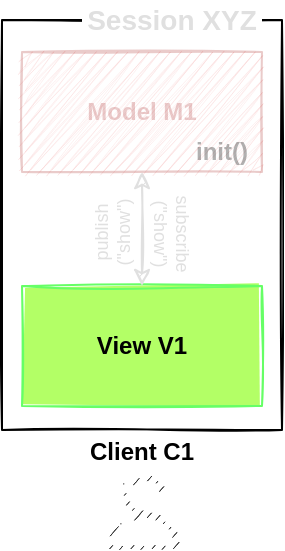 <mxfile version="14.8.0" type="github">
  <diagram name="Page-1" id="97a40813-6b03-0c74-37c1-0168de264b11">
    <mxGraphModel dx="815" dy="1261" grid="1" gridSize="10" guides="1" tooltips="1" connect="1" arrows="1" fold="1" page="1" pageScale="1" pageWidth="500" pageHeight="300" background="#ffffff" math="0" shadow="0">
      <root>
        <mxCell id="0" />
        <mxCell id="1" parent="0" />
        <mxCell id="K5lXgP7R7XIF5S-FlWhY-1" value="" style="whiteSpace=wrap;html=1;fillColor=none;sketch=1;" vertex="1" parent="1">
          <mxGeometry x="110" y="-877" width="140" height="205" as="geometry" />
        </mxCell>
        <mxCell id="K5lXgP7R7XIF5S-FlWhY-2" value="Model M1" style="whiteSpace=wrap;html=1;fillColor=#f8cecc;strokeColor=#b85450;fillStyle=zigzag;fontColor=#990000;fontStyle=1;sketch=1;textOpacity=20;opacity=30;" vertex="1" parent="1">
          <mxGeometry x="120" y="-861" width="120" height="60" as="geometry" />
        </mxCell>
        <mxCell id="K5lXgP7R7XIF5S-FlWhY-3" value="Client C1" style="text;html=1;strokeColor=none;fillColor=none;align=center;verticalAlign=middle;whiteSpace=wrap;fontStyle=1;sketch=1;" vertex="1" parent="1">
          <mxGeometry x="145" y="-671" width="70" height="20" as="geometry" />
        </mxCell>
        <mxCell id="K5lXgP7R7XIF5S-FlWhY-4" value="Session XYZ" style="text;html=1;align=center;verticalAlign=middle;whiteSpace=wrap;fontSize=14;fillColor=#ffffff;fontStyle=1;sketch=0;fontColor=#E0E0E0;" vertex="1" parent="1">
          <mxGeometry x="150" y="-887" width="90" height="20" as="geometry" />
        </mxCell>
        <mxCell id="K5lXgP7R7XIF5S-FlWhY-5" value="" style="outlineConnect=0;dashed=0;verticalLabelPosition=bottom;verticalAlign=top;align=center;html=1;fontSize=12;fontStyle=0;aspect=fixed;pointerEvents=1;shape=mxgraph.aws4.user;fillColor=#333333;strokeWidth=1;sketch=1;" vertex="1" parent="1">
          <mxGeometry x="161" y="-651" width="38" height="38" as="geometry" />
        </mxCell>
        <mxCell id="K5lXgP7R7XIF5S-FlWhY-6" value="View V1" style="whiteSpace=wrap;html=1;fillStyle=solid;fontStyle=1;fillColor=#B3FF66;strokeColor=#66FF66;sketch=1;" vertex="1" parent="1">
          <mxGeometry x="120" y="-744" width="120" height="60" as="geometry" />
        </mxCell>
        <mxCell id="K5lXgP7R7XIF5S-FlWhY-7" value="init()" style="text;html=1;strokeColor=none;fillColor=none;align=center;verticalAlign=middle;whiteSpace=wrap;rounded=0;sketch=1;fontSize=12;fontColor=#000000;fontStyle=1;textOpacity=30;" vertex="1" parent="1">
          <mxGeometry x="200" y="-821" width="40" height="20" as="geometry" />
        </mxCell>
        <mxCell id="K5lXgP7R7XIF5S-FlWhY-8" style="orthogonalLoop=1;jettySize=auto;html=1;fontColor=#990000;startArrow=classic;startFill=1;sketch=1;entryX=0.5;entryY=1;entryDx=0;entryDy=0;exitX=0.5;exitY=0;exitDx=0;exitDy=0;strokeColor=#E0E0E0;" edge="1" parent="1" source="K5lXgP7R7XIF5S-FlWhY-6" target="K5lXgP7R7XIF5S-FlWhY-2">
          <mxGeometry relative="1" as="geometry">
            <mxPoint x="250" y="-706.9" as="sourcePoint" />
            <mxPoint x="383" y="-651" as="targetPoint" />
          </mxGeometry>
        </mxCell>
        <mxCell id="K5lXgP7R7XIF5S-FlWhY-9" value="publish&lt;br&gt;(&quot;show&quot;)" style="text;html=1;strokeColor=none;fillColor=none;align=center;verticalAlign=middle;whiteSpace=wrap;fontSize=9;rotation=-90;sketch=1;fontColor=#E0E0E0;" vertex="1" parent="1">
          <mxGeometry x="145" y="-781" width="40" height="20" as="geometry" />
        </mxCell>
        <mxCell id="K5lXgP7R7XIF5S-FlWhY-10" value="subscribe&lt;br&gt;(&quot;show&quot;)" style="text;html=1;strokeColor=none;fillColor=none;align=center;verticalAlign=middle;whiteSpace=wrap;fontSize=9;rotation=90;sketch=1;fontColor=#E0E0E0;" vertex="1" parent="1">
          <mxGeometry x="170" y="-781" width="50" height="22" as="geometry" />
        </mxCell>
      </root>
    </mxGraphModel>
  </diagram>
</mxfile>
